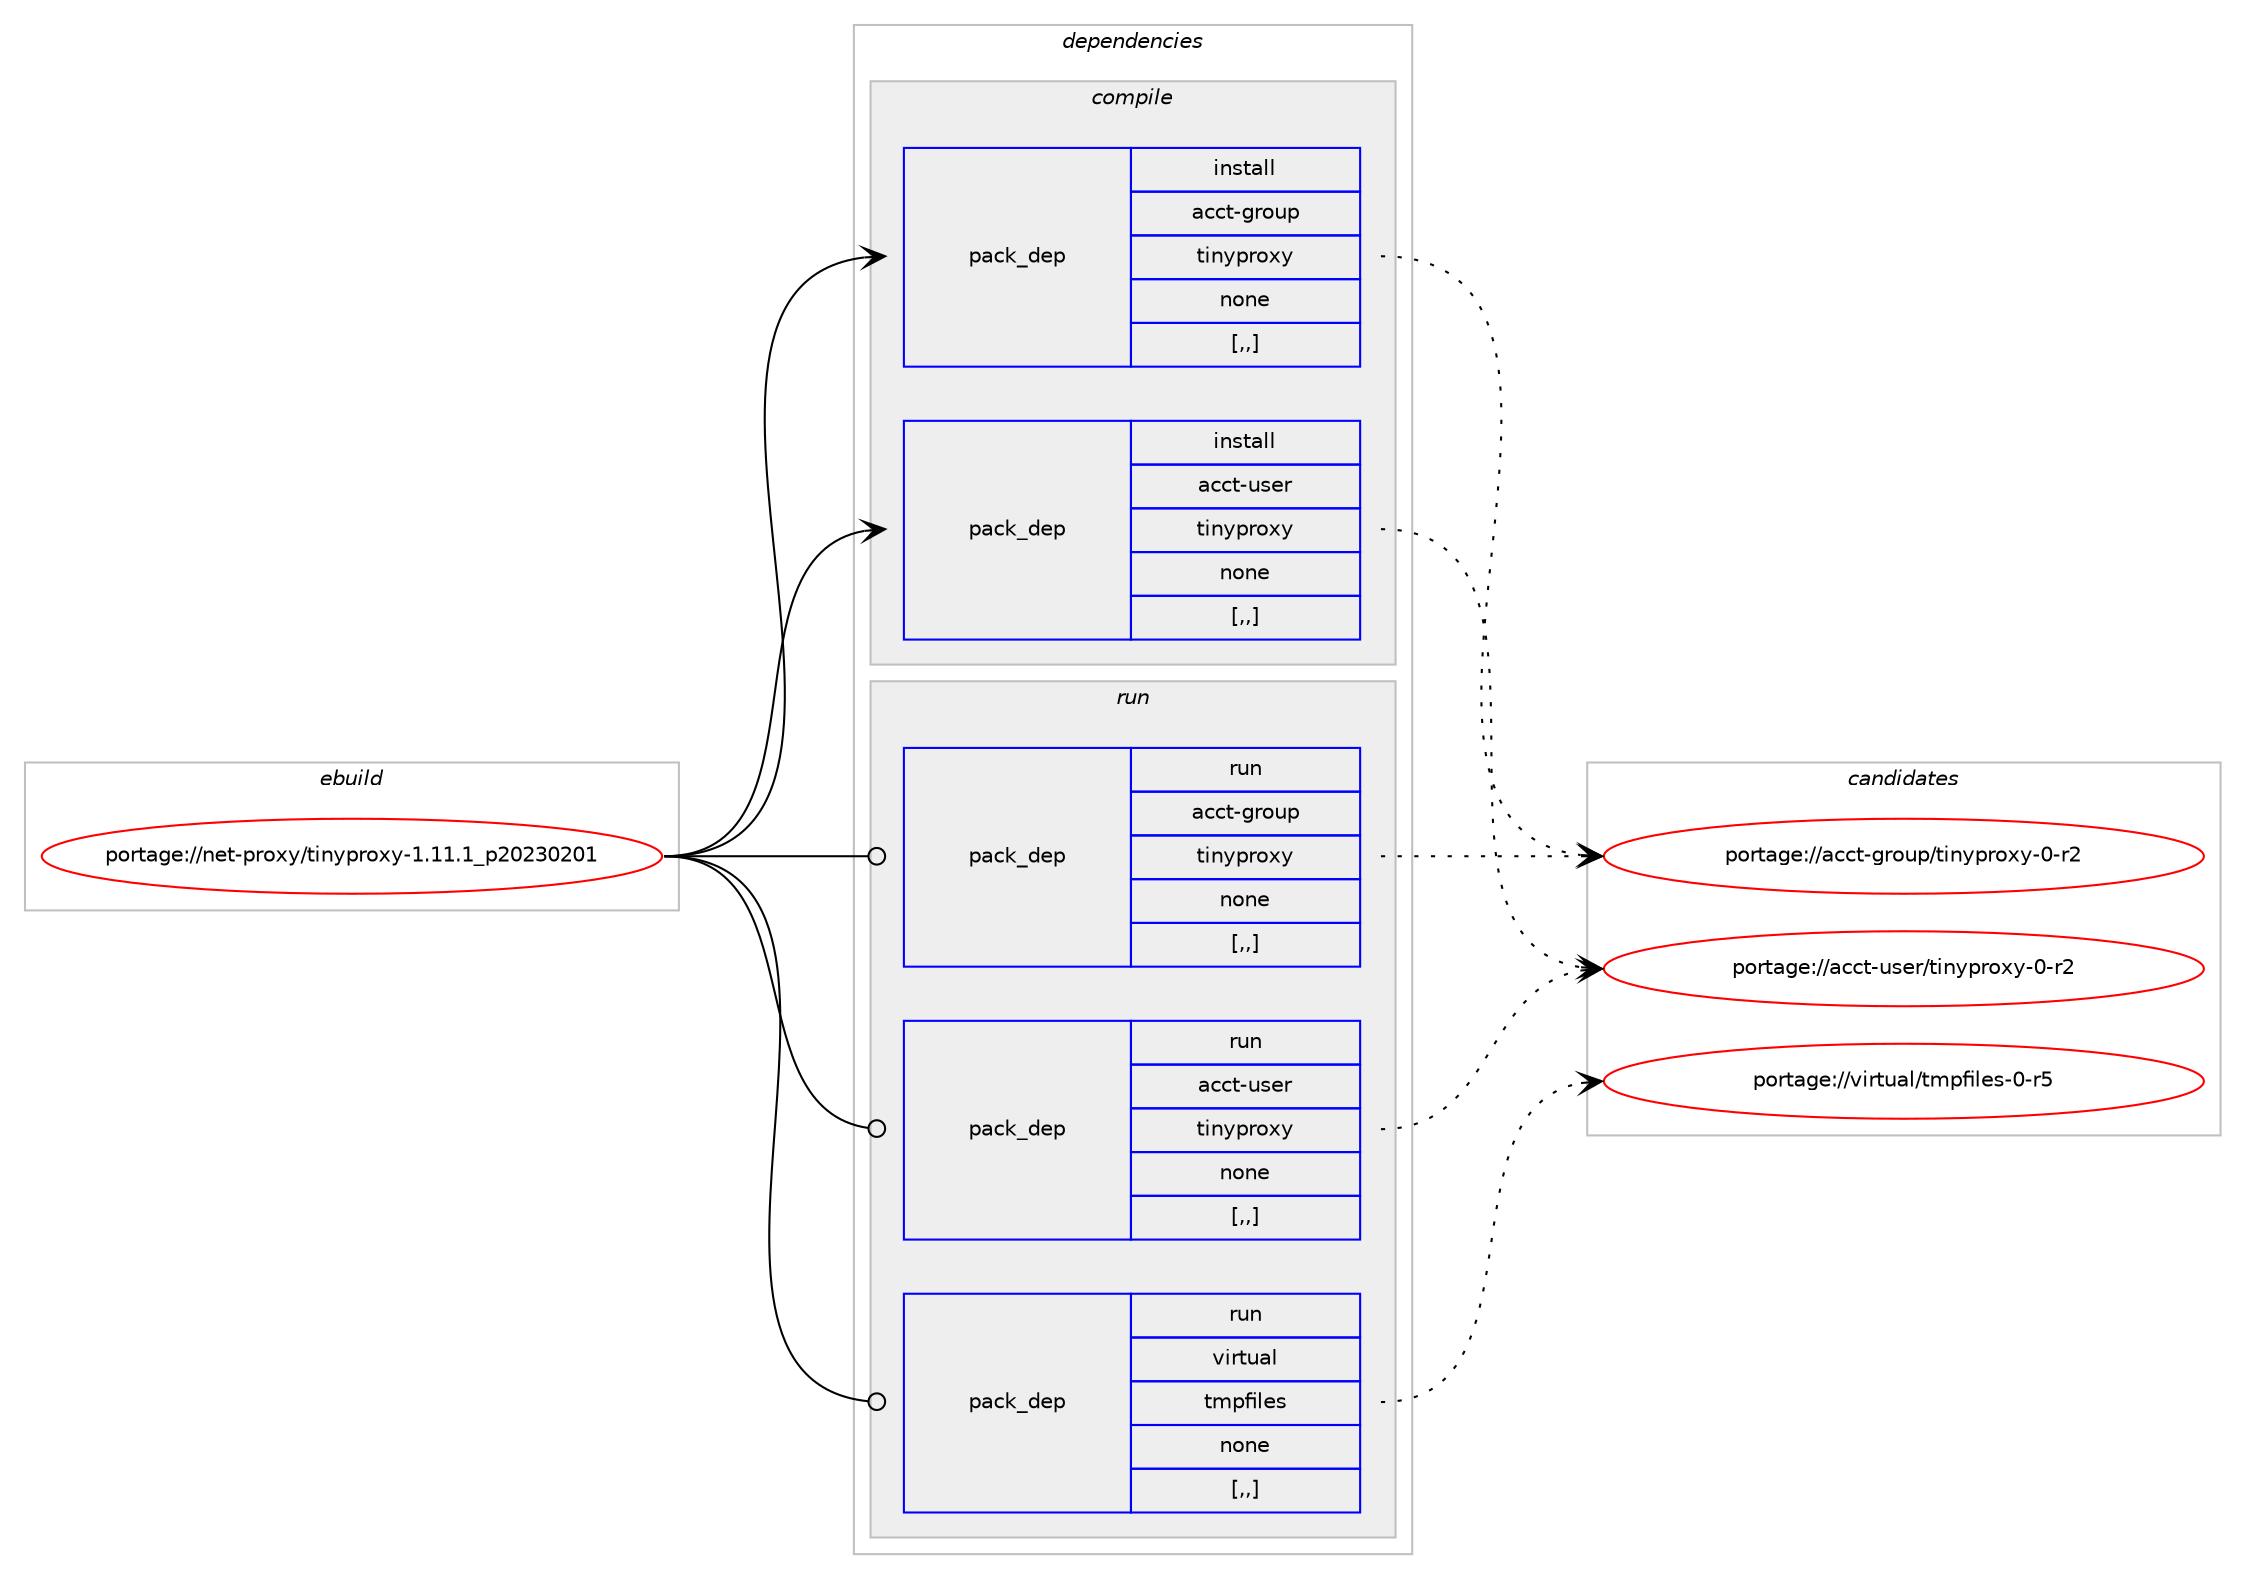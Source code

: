 digraph prolog {

# *************
# Graph options
# *************

newrank=true;
concentrate=true;
compound=true;
graph [rankdir=LR,fontname=Helvetica,fontsize=10,ranksep=1.5];#, ranksep=2.5, nodesep=0.2];
edge  [arrowhead=vee];
node  [fontname=Helvetica,fontsize=10];

# **********
# The ebuild
# **********

subgraph cluster_leftcol {
color=gray;
label=<<i>ebuild</i>>;
id [label="portage://net-proxy/tinyproxy-1.11.1_p20230201", color=red, width=4, href="../net-proxy/tinyproxy-1.11.1_p20230201.svg"];
}

# ****************
# The dependencies
# ****************

subgraph cluster_midcol {
color=gray;
label=<<i>dependencies</i>>;
subgraph cluster_compile {
fillcolor="#eeeeee";
style=filled;
label=<<i>compile</i>>;
subgraph pack9069 {
dependency14641 [label=<<TABLE BORDER="0" CELLBORDER="1" CELLSPACING="0" CELLPADDING="4" WIDTH="220"><TR><TD ROWSPAN="6" CELLPADDING="30">pack_dep</TD></TR><TR><TD WIDTH="110">install</TD></TR><TR><TD>acct-group</TD></TR><TR><TD>tinyproxy</TD></TR><TR><TD>none</TD></TR><TR><TD>[,,]</TD></TR></TABLE>>, shape=none, color=blue];
}
id:e -> dependency14641:w [weight=20,style="solid",arrowhead="vee"];
subgraph pack9070 {
dependency14642 [label=<<TABLE BORDER="0" CELLBORDER="1" CELLSPACING="0" CELLPADDING="4" WIDTH="220"><TR><TD ROWSPAN="6" CELLPADDING="30">pack_dep</TD></TR><TR><TD WIDTH="110">install</TD></TR><TR><TD>acct-user</TD></TR><TR><TD>tinyproxy</TD></TR><TR><TD>none</TD></TR><TR><TD>[,,]</TD></TR></TABLE>>, shape=none, color=blue];
}
id:e -> dependency14642:w [weight=20,style="solid",arrowhead="vee"];
}
subgraph cluster_compileandrun {
fillcolor="#eeeeee";
style=filled;
label=<<i>compile and run</i>>;
}
subgraph cluster_run {
fillcolor="#eeeeee";
style=filled;
label=<<i>run</i>>;
subgraph pack9071 {
dependency14643 [label=<<TABLE BORDER="0" CELLBORDER="1" CELLSPACING="0" CELLPADDING="4" WIDTH="220"><TR><TD ROWSPAN="6" CELLPADDING="30">pack_dep</TD></TR><TR><TD WIDTH="110">run</TD></TR><TR><TD>acct-group</TD></TR><TR><TD>tinyproxy</TD></TR><TR><TD>none</TD></TR><TR><TD>[,,]</TD></TR></TABLE>>, shape=none, color=blue];
}
id:e -> dependency14643:w [weight=20,style="solid",arrowhead="odot"];
subgraph pack9072 {
dependency14644 [label=<<TABLE BORDER="0" CELLBORDER="1" CELLSPACING="0" CELLPADDING="4" WIDTH="220"><TR><TD ROWSPAN="6" CELLPADDING="30">pack_dep</TD></TR><TR><TD WIDTH="110">run</TD></TR><TR><TD>acct-user</TD></TR><TR><TD>tinyproxy</TD></TR><TR><TD>none</TD></TR><TR><TD>[,,]</TD></TR></TABLE>>, shape=none, color=blue];
}
id:e -> dependency14644:w [weight=20,style="solid",arrowhead="odot"];
subgraph pack9073 {
dependency14645 [label=<<TABLE BORDER="0" CELLBORDER="1" CELLSPACING="0" CELLPADDING="4" WIDTH="220"><TR><TD ROWSPAN="6" CELLPADDING="30">pack_dep</TD></TR><TR><TD WIDTH="110">run</TD></TR><TR><TD>virtual</TD></TR><TR><TD>tmpfiles</TD></TR><TR><TD>none</TD></TR><TR><TD>[,,]</TD></TR></TABLE>>, shape=none, color=blue];
}
id:e -> dependency14645:w [weight=20,style="solid",arrowhead="odot"];
}
}

# **************
# The candidates
# **************

subgraph cluster_choices {
rank=same;
color=gray;
label=<<i>candidates</i>>;

subgraph choice9069 {
color=black;
nodesep=1;
choice979999116451031141111171124711610511012111211411112012145484511450 [label="portage://acct-group/tinyproxy-0-r2", color=red, width=4,href="../acct-group/tinyproxy-0-r2.svg"];
dependency14641:e -> choice979999116451031141111171124711610511012111211411112012145484511450:w [style=dotted,weight="100"];
}
subgraph choice9070 {
color=black;
nodesep=1;
choice979999116451171151011144711610511012111211411112012145484511450 [label="portage://acct-user/tinyproxy-0-r2", color=red, width=4,href="../acct-user/tinyproxy-0-r2.svg"];
dependency14642:e -> choice979999116451171151011144711610511012111211411112012145484511450:w [style=dotted,weight="100"];
}
subgraph choice9071 {
color=black;
nodesep=1;
choice979999116451031141111171124711610511012111211411112012145484511450 [label="portage://acct-group/tinyproxy-0-r2", color=red, width=4,href="../acct-group/tinyproxy-0-r2.svg"];
dependency14643:e -> choice979999116451031141111171124711610511012111211411112012145484511450:w [style=dotted,weight="100"];
}
subgraph choice9072 {
color=black;
nodesep=1;
choice979999116451171151011144711610511012111211411112012145484511450 [label="portage://acct-user/tinyproxy-0-r2", color=red, width=4,href="../acct-user/tinyproxy-0-r2.svg"];
dependency14644:e -> choice979999116451171151011144711610511012111211411112012145484511450:w [style=dotted,weight="100"];
}
subgraph choice9073 {
color=black;
nodesep=1;
choice118105114116117971084711610911210210510810111545484511453 [label="portage://virtual/tmpfiles-0-r5", color=red, width=4,href="../virtual/tmpfiles-0-r5.svg"];
dependency14645:e -> choice118105114116117971084711610911210210510810111545484511453:w [style=dotted,weight="100"];
}
}

}
